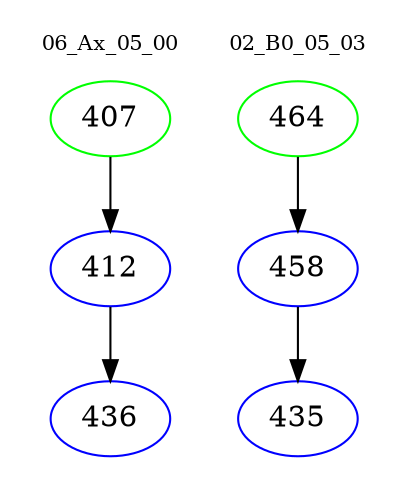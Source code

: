 digraph{
subgraph cluster_0 {
color = white
label = "06_Ax_05_00";
fontsize=10;
T0_407 [label="407", color="green"]
T0_407 -> T0_412 [color="black"]
T0_412 [label="412", color="blue"]
T0_412 -> T0_436 [color="black"]
T0_436 [label="436", color="blue"]
}
subgraph cluster_1 {
color = white
label = "02_B0_05_03";
fontsize=10;
T1_464 [label="464", color="green"]
T1_464 -> T1_458 [color="black"]
T1_458 [label="458", color="blue"]
T1_458 -> T1_435 [color="black"]
T1_435 [label="435", color="blue"]
}
}

